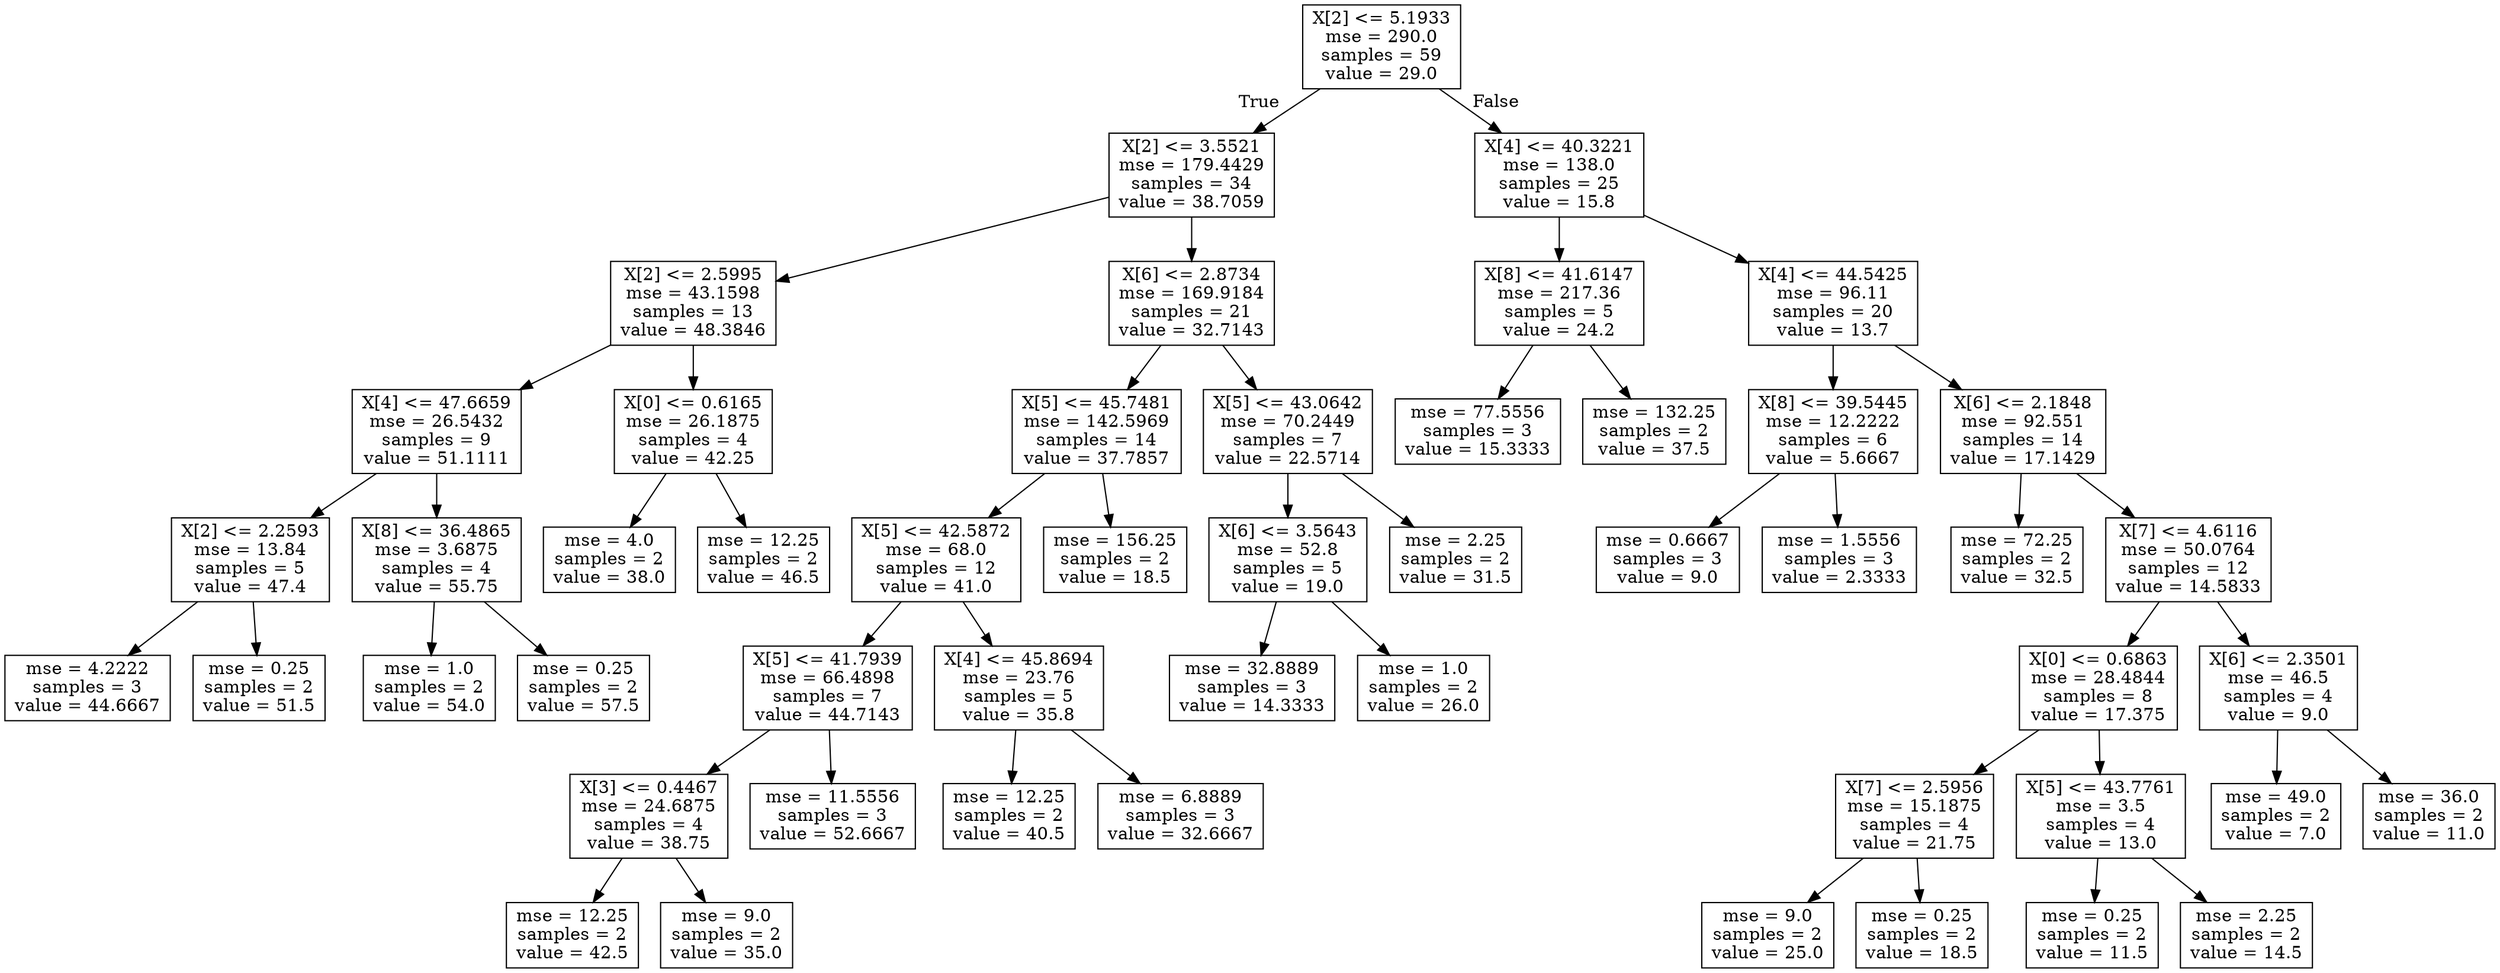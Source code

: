 digraph Tree {
node [shape=box] ;
0 [label="X[2] <= 5.1933\nmse = 290.0\nsamples = 59\nvalue = 29.0"] ;
1 [label="X[2] <= 3.5521\nmse = 179.4429\nsamples = 34\nvalue = 38.7059"] ;
0 -> 1 [labeldistance=2.5, labelangle=45, headlabel="True"] ;
2 [label="X[2] <= 2.5995\nmse = 43.1598\nsamples = 13\nvalue = 48.3846"] ;
1 -> 2 ;
3 [label="X[4] <= 47.6659\nmse = 26.5432\nsamples = 9\nvalue = 51.1111"] ;
2 -> 3 ;
4 [label="X[2] <= 2.2593\nmse = 13.84\nsamples = 5\nvalue = 47.4"] ;
3 -> 4 ;
5 [label="mse = 4.2222\nsamples = 3\nvalue = 44.6667"] ;
4 -> 5 ;
6 [label="mse = 0.25\nsamples = 2\nvalue = 51.5"] ;
4 -> 6 ;
7 [label="X[8] <= 36.4865\nmse = 3.6875\nsamples = 4\nvalue = 55.75"] ;
3 -> 7 ;
8 [label="mse = 1.0\nsamples = 2\nvalue = 54.0"] ;
7 -> 8 ;
9 [label="mse = 0.25\nsamples = 2\nvalue = 57.5"] ;
7 -> 9 ;
10 [label="X[0] <= 0.6165\nmse = 26.1875\nsamples = 4\nvalue = 42.25"] ;
2 -> 10 ;
11 [label="mse = 4.0\nsamples = 2\nvalue = 38.0"] ;
10 -> 11 ;
12 [label="mse = 12.25\nsamples = 2\nvalue = 46.5"] ;
10 -> 12 ;
13 [label="X[6] <= 2.8734\nmse = 169.9184\nsamples = 21\nvalue = 32.7143"] ;
1 -> 13 ;
14 [label="X[5] <= 45.7481\nmse = 142.5969\nsamples = 14\nvalue = 37.7857"] ;
13 -> 14 ;
15 [label="X[5] <= 42.5872\nmse = 68.0\nsamples = 12\nvalue = 41.0"] ;
14 -> 15 ;
16 [label="X[5] <= 41.7939\nmse = 66.4898\nsamples = 7\nvalue = 44.7143"] ;
15 -> 16 ;
17 [label="X[3] <= 0.4467\nmse = 24.6875\nsamples = 4\nvalue = 38.75"] ;
16 -> 17 ;
18 [label="mse = 12.25\nsamples = 2\nvalue = 42.5"] ;
17 -> 18 ;
19 [label="mse = 9.0\nsamples = 2\nvalue = 35.0"] ;
17 -> 19 ;
20 [label="mse = 11.5556\nsamples = 3\nvalue = 52.6667"] ;
16 -> 20 ;
21 [label="X[4] <= 45.8694\nmse = 23.76\nsamples = 5\nvalue = 35.8"] ;
15 -> 21 ;
22 [label="mse = 12.25\nsamples = 2\nvalue = 40.5"] ;
21 -> 22 ;
23 [label="mse = 6.8889\nsamples = 3\nvalue = 32.6667"] ;
21 -> 23 ;
24 [label="mse = 156.25\nsamples = 2\nvalue = 18.5"] ;
14 -> 24 ;
25 [label="X[5] <= 43.0642\nmse = 70.2449\nsamples = 7\nvalue = 22.5714"] ;
13 -> 25 ;
26 [label="X[6] <= 3.5643\nmse = 52.8\nsamples = 5\nvalue = 19.0"] ;
25 -> 26 ;
27 [label="mse = 32.8889\nsamples = 3\nvalue = 14.3333"] ;
26 -> 27 ;
28 [label="mse = 1.0\nsamples = 2\nvalue = 26.0"] ;
26 -> 28 ;
29 [label="mse = 2.25\nsamples = 2\nvalue = 31.5"] ;
25 -> 29 ;
30 [label="X[4] <= 40.3221\nmse = 138.0\nsamples = 25\nvalue = 15.8"] ;
0 -> 30 [labeldistance=2.5, labelangle=-45, headlabel="False"] ;
31 [label="X[8] <= 41.6147\nmse = 217.36\nsamples = 5\nvalue = 24.2"] ;
30 -> 31 ;
32 [label="mse = 77.5556\nsamples = 3\nvalue = 15.3333"] ;
31 -> 32 ;
33 [label="mse = 132.25\nsamples = 2\nvalue = 37.5"] ;
31 -> 33 ;
34 [label="X[4] <= 44.5425\nmse = 96.11\nsamples = 20\nvalue = 13.7"] ;
30 -> 34 ;
35 [label="X[8] <= 39.5445\nmse = 12.2222\nsamples = 6\nvalue = 5.6667"] ;
34 -> 35 ;
36 [label="mse = 0.6667\nsamples = 3\nvalue = 9.0"] ;
35 -> 36 ;
37 [label="mse = 1.5556\nsamples = 3\nvalue = 2.3333"] ;
35 -> 37 ;
38 [label="X[6] <= 2.1848\nmse = 92.551\nsamples = 14\nvalue = 17.1429"] ;
34 -> 38 ;
39 [label="mse = 72.25\nsamples = 2\nvalue = 32.5"] ;
38 -> 39 ;
40 [label="X[7] <= 4.6116\nmse = 50.0764\nsamples = 12\nvalue = 14.5833"] ;
38 -> 40 ;
41 [label="X[0] <= 0.6863\nmse = 28.4844\nsamples = 8\nvalue = 17.375"] ;
40 -> 41 ;
42 [label="X[7] <= 2.5956\nmse = 15.1875\nsamples = 4\nvalue = 21.75"] ;
41 -> 42 ;
43 [label="mse = 9.0\nsamples = 2\nvalue = 25.0"] ;
42 -> 43 ;
44 [label="mse = 0.25\nsamples = 2\nvalue = 18.5"] ;
42 -> 44 ;
45 [label="X[5] <= 43.7761\nmse = 3.5\nsamples = 4\nvalue = 13.0"] ;
41 -> 45 ;
46 [label="mse = 0.25\nsamples = 2\nvalue = 11.5"] ;
45 -> 46 ;
47 [label="mse = 2.25\nsamples = 2\nvalue = 14.5"] ;
45 -> 47 ;
48 [label="X[6] <= 2.3501\nmse = 46.5\nsamples = 4\nvalue = 9.0"] ;
40 -> 48 ;
49 [label="mse = 49.0\nsamples = 2\nvalue = 7.0"] ;
48 -> 49 ;
50 [label="mse = 36.0\nsamples = 2\nvalue = 11.0"] ;
48 -> 50 ;
}